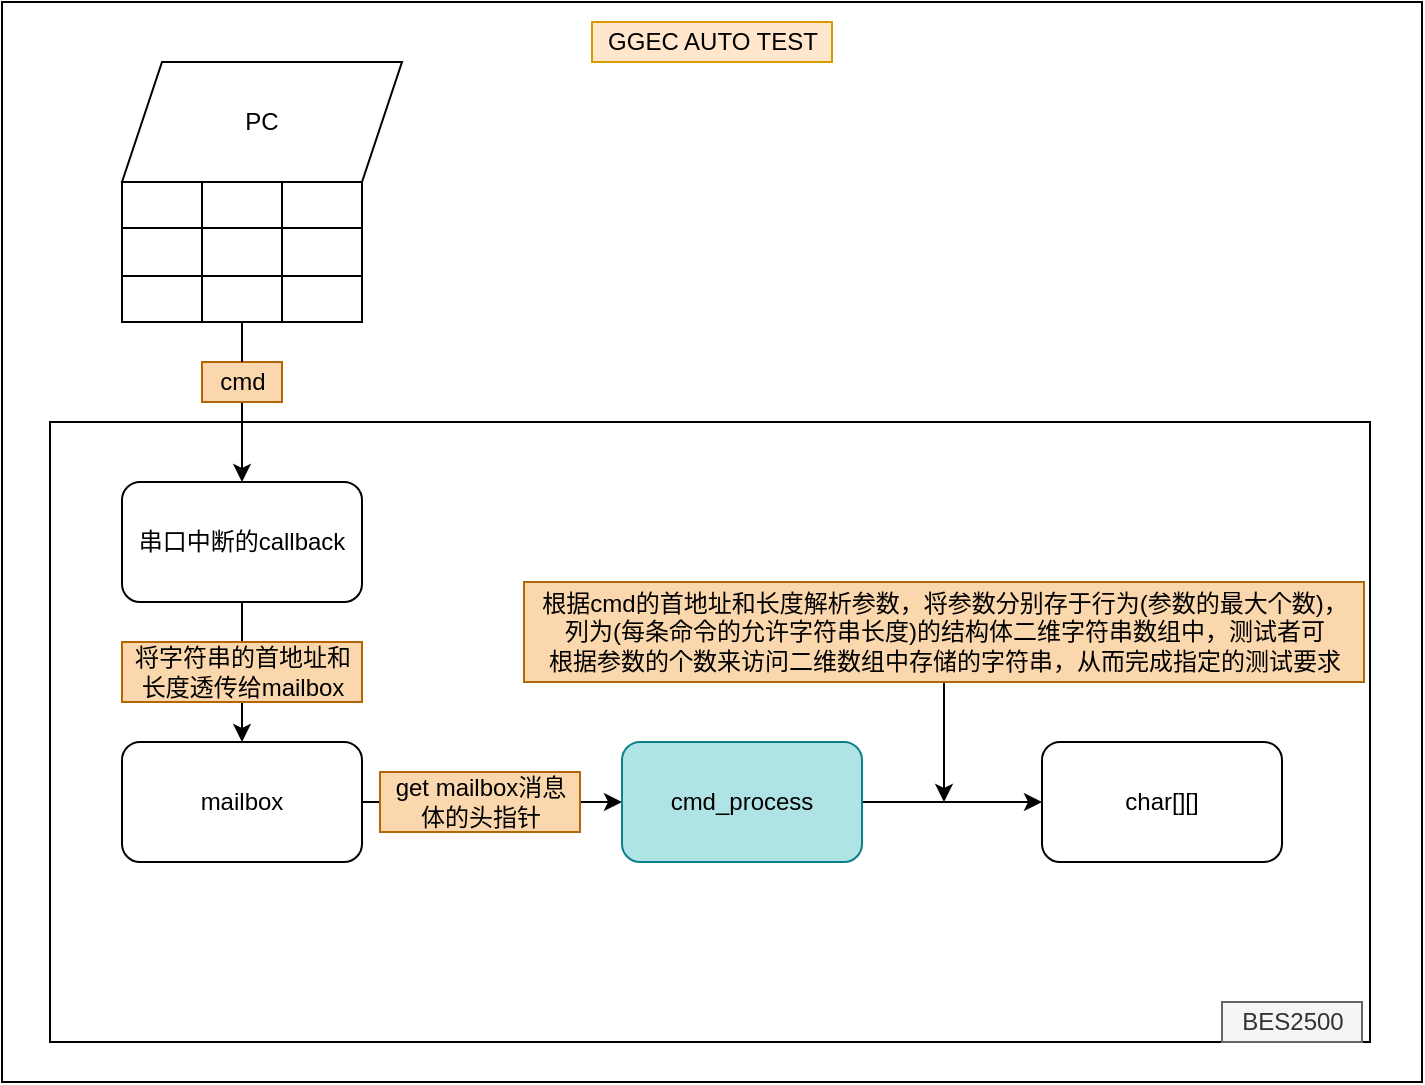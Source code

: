<mxfile version="15.7.3" type="github">
  <diagram id="-7UOtw3HwQb6NT0Dr4F6" name="Page-1">
    <mxGraphModel dx="2062" dy="1122" grid="1" gridSize="10" guides="1" tooltips="1" connect="1" arrows="1" fold="1" page="1" pageScale="1" pageWidth="827" pageHeight="1169" math="0" shadow="0">
      <root>
        <mxCell id="0" />
        <mxCell id="1" parent="0" />
        <mxCell id="cbLzj-cBFWEY3cN0Kix5-43" value="" style="rounded=0;whiteSpace=wrap;html=1;shadow=0;glass=0;" vertex="1" parent="1">
          <mxGeometry x="60" y="130" width="710" height="540" as="geometry" />
        </mxCell>
        <mxCell id="cbLzj-cBFWEY3cN0Kix5-8" value="" style="rounded=0;whiteSpace=wrap;html=1;glass=0;shadow=0;" vertex="1" parent="1">
          <mxGeometry x="84" y="340" width="660" height="310" as="geometry" />
        </mxCell>
        <mxCell id="cbLzj-cBFWEY3cN0Kix5-7" style="edgeStyle=orthogonalEdgeStyle;rounded=0;orthogonalLoop=1;jettySize=auto;html=1;exitX=0.5;exitY=1;exitDx=0;exitDy=0;entryX=0.5;entryY=0;entryDx=0;entryDy=0;startArrow=none;" edge="1" parent="1" source="cbLzj-cBFWEY3cN0Kix5-26" target="cbLzj-cBFWEY3cN0Kix5-6">
          <mxGeometry relative="1" as="geometry" />
        </mxCell>
        <mxCell id="cbLzj-cBFWEY3cN0Kix5-2" value="" style="rounded=0;whiteSpace=wrap;html=1;" vertex="1" parent="1">
          <mxGeometry x="120" y="220" width="120" height="60" as="geometry" />
        </mxCell>
        <mxCell id="cbLzj-cBFWEY3cN0Kix5-5" value="PC" style="shape=parallelogram;perimeter=parallelogramPerimeter;whiteSpace=wrap;html=1;fixedSize=1;" vertex="1" parent="1">
          <mxGeometry x="120" y="160" width="140" height="60" as="geometry" />
        </mxCell>
        <mxCell id="cbLzj-cBFWEY3cN0Kix5-25" value="" style="edgeStyle=orthogonalEdgeStyle;rounded=0;orthogonalLoop=1;jettySize=auto;html=1;" edge="1" parent="1" source="cbLzj-cBFWEY3cN0Kix5-6" target="cbLzj-cBFWEY3cN0Kix5-24">
          <mxGeometry relative="1" as="geometry" />
        </mxCell>
        <mxCell id="cbLzj-cBFWEY3cN0Kix5-6" value="串口中断的callback" style="rounded=1;whiteSpace=wrap;html=1;" vertex="1" parent="1">
          <mxGeometry x="120" y="370" width="120" height="60" as="geometry" />
        </mxCell>
        <mxCell id="cbLzj-cBFWEY3cN0Kix5-11" value="" style="shape=table;html=1;whiteSpace=wrap;startSize=0;container=1;collapsible=0;childLayout=tableLayout;rounded=0;shadow=0;glass=0;" vertex="1" parent="1">
          <mxGeometry x="120" y="220" width="120" height="70" as="geometry" />
        </mxCell>
        <mxCell id="cbLzj-cBFWEY3cN0Kix5-12" value="" style="shape=partialRectangle;html=1;whiteSpace=wrap;collapsible=0;dropTarget=0;pointerEvents=0;fillColor=none;top=0;left=0;bottom=0;right=0;points=[[0,0.5],[1,0.5]];portConstraint=eastwest;rounded=0;shadow=0;glass=0;" vertex="1" parent="cbLzj-cBFWEY3cN0Kix5-11">
          <mxGeometry width="120" height="23" as="geometry" />
        </mxCell>
        <mxCell id="cbLzj-cBFWEY3cN0Kix5-13" value="" style="shape=partialRectangle;html=1;whiteSpace=wrap;connectable=0;fillColor=none;top=0;left=0;bottom=0;right=0;overflow=hidden;pointerEvents=1;rounded=0;shadow=0;glass=0;" vertex="1" parent="cbLzj-cBFWEY3cN0Kix5-12">
          <mxGeometry width="40" height="23" as="geometry">
            <mxRectangle width="40" height="23" as="alternateBounds" />
          </mxGeometry>
        </mxCell>
        <mxCell id="cbLzj-cBFWEY3cN0Kix5-14" value="" style="shape=partialRectangle;html=1;whiteSpace=wrap;connectable=0;fillColor=none;top=0;left=0;bottom=0;right=0;overflow=hidden;pointerEvents=1;rounded=0;shadow=0;glass=0;" vertex="1" parent="cbLzj-cBFWEY3cN0Kix5-12">
          <mxGeometry x="40" width="40" height="23" as="geometry">
            <mxRectangle width="40" height="23" as="alternateBounds" />
          </mxGeometry>
        </mxCell>
        <mxCell id="cbLzj-cBFWEY3cN0Kix5-15" value="" style="shape=partialRectangle;html=1;whiteSpace=wrap;connectable=0;fillColor=none;top=0;left=0;bottom=0;right=0;overflow=hidden;pointerEvents=1;rounded=0;shadow=0;glass=0;" vertex="1" parent="cbLzj-cBFWEY3cN0Kix5-12">
          <mxGeometry x="80" width="40" height="23" as="geometry">
            <mxRectangle width="40" height="23" as="alternateBounds" />
          </mxGeometry>
        </mxCell>
        <mxCell id="cbLzj-cBFWEY3cN0Kix5-16" value="" style="shape=partialRectangle;html=1;whiteSpace=wrap;collapsible=0;dropTarget=0;pointerEvents=0;fillColor=none;top=0;left=0;bottom=0;right=0;points=[[0,0.5],[1,0.5]];portConstraint=eastwest;rounded=0;shadow=0;glass=0;" vertex="1" parent="cbLzj-cBFWEY3cN0Kix5-11">
          <mxGeometry y="23" width="120" height="24" as="geometry" />
        </mxCell>
        <mxCell id="cbLzj-cBFWEY3cN0Kix5-17" value="" style="shape=partialRectangle;html=1;whiteSpace=wrap;connectable=0;fillColor=none;top=0;left=0;bottom=0;right=0;overflow=hidden;pointerEvents=1;rounded=0;shadow=0;glass=0;" vertex="1" parent="cbLzj-cBFWEY3cN0Kix5-16">
          <mxGeometry width="40" height="24" as="geometry">
            <mxRectangle width="40" height="24" as="alternateBounds" />
          </mxGeometry>
        </mxCell>
        <mxCell id="cbLzj-cBFWEY3cN0Kix5-18" value="" style="shape=partialRectangle;html=1;whiteSpace=wrap;connectable=0;fillColor=none;top=0;left=0;bottom=0;right=0;overflow=hidden;pointerEvents=1;rounded=0;shadow=0;glass=0;" vertex="1" parent="cbLzj-cBFWEY3cN0Kix5-16">
          <mxGeometry x="40" width="40" height="24" as="geometry">
            <mxRectangle width="40" height="24" as="alternateBounds" />
          </mxGeometry>
        </mxCell>
        <mxCell id="cbLzj-cBFWEY3cN0Kix5-19" value="" style="shape=partialRectangle;html=1;whiteSpace=wrap;connectable=0;fillColor=none;top=0;left=0;bottom=0;right=0;overflow=hidden;pointerEvents=1;rounded=0;shadow=0;glass=0;" vertex="1" parent="cbLzj-cBFWEY3cN0Kix5-16">
          <mxGeometry x="80" width="40" height="24" as="geometry">
            <mxRectangle width="40" height="24" as="alternateBounds" />
          </mxGeometry>
        </mxCell>
        <mxCell id="cbLzj-cBFWEY3cN0Kix5-20" value="" style="shape=partialRectangle;html=1;whiteSpace=wrap;collapsible=0;dropTarget=0;pointerEvents=0;fillColor=none;top=0;left=0;bottom=0;right=0;points=[[0,0.5],[1,0.5]];portConstraint=eastwest;rounded=0;shadow=0;glass=0;" vertex="1" parent="cbLzj-cBFWEY3cN0Kix5-11">
          <mxGeometry y="47" width="120" height="23" as="geometry" />
        </mxCell>
        <mxCell id="cbLzj-cBFWEY3cN0Kix5-21" value="" style="shape=partialRectangle;html=1;whiteSpace=wrap;connectable=0;fillColor=none;top=0;left=0;bottom=0;right=0;overflow=hidden;pointerEvents=1;rounded=0;shadow=0;glass=0;" vertex="1" parent="cbLzj-cBFWEY3cN0Kix5-20">
          <mxGeometry width="40" height="23" as="geometry">
            <mxRectangle width="40" height="23" as="alternateBounds" />
          </mxGeometry>
        </mxCell>
        <mxCell id="cbLzj-cBFWEY3cN0Kix5-22" value="" style="shape=partialRectangle;html=1;whiteSpace=wrap;connectable=0;fillColor=none;top=0;left=0;bottom=0;right=0;overflow=hidden;pointerEvents=1;rounded=0;shadow=0;glass=0;" vertex="1" parent="cbLzj-cBFWEY3cN0Kix5-20">
          <mxGeometry x="40" width="40" height="23" as="geometry">
            <mxRectangle width="40" height="23" as="alternateBounds" />
          </mxGeometry>
        </mxCell>
        <mxCell id="cbLzj-cBFWEY3cN0Kix5-23" value="" style="shape=partialRectangle;html=1;whiteSpace=wrap;connectable=0;fillColor=none;top=0;left=0;bottom=0;right=0;overflow=hidden;pointerEvents=1;rounded=0;shadow=0;glass=0;" vertex="1" parent="cbLzj-cBFWEY3cN0Kix5-20">
          <mxGeometry x="80" width="40" height="23" as="geometry">
            <mxRectangle width="40" height="23" as="alternateBounds" />
          </mxGeometry>
        </mxCell>
        <mxCell id="cbLzj-cBFWEY3cN0Kix5-30" value="" style="edgeStyle=orthogonalEdgeStyle;rounded=0;orthogonalLoop=1;jettySize=auto;html=1;" edge="1" parent="1" source="cbLzj-cBFWEY3cN0Kix5-24" target="cbLzj-cBFWEY3cN0Kix5-29">
          <mxGeometry relative="1" as="geometry" />
        </mxCell>
        <mxCell id="cbLzj-cBFWEY3cN0Kix5-24" value="mailbox" style="rounded=1;whiteSpace=wrap;html=1;" vertex="1" parent="1">
          <mxGeometry x="120" y="500" width="120" height="60" as="geometry" />
        </mxCell>
        <mxCell id="cbLzj-cBFWEY3cN0Kix5-27" value="BES2500" style="text;html=1;align=center;verticalAlign=middle;resizable=0;points=[];autosize=1;strokeColor=#666666;fillColor=#f5f5f5;fontColor=#333333;" vertex="1" parent="1">
          <mxGeometry x="670" y="630" width="70" height="20" as="geometry" />
        </mxCell>
        <mxCell id="cbLzj-cBFWEY3cN0Kix5-28" value="将字符串的首地址和&lt;br&gt;长度透传给mailbox" style="text;html=1;align=center;verticalAlign=middle;resizable=0;points=[];autosize=1;strokeColor=#b46504;fillColor=#fad7ac;" vertex="1" parent="1">
          <mxGeometry x="120" y="450" width="120" height="30" as="geometry" />
        </mxCell>
        <mxCell id="cbLzj-cBFWEY3cN0Kix5-33" value="" style="edgeStyle=orthogonalEdgeStyle;rounded=0;orthogonalLoop=1;jettySize=auto;html=1;" edge="1" parent="1" source="cbLzj-cBFWEY3cN0Kix5-29" target="cbLzj-cBFWEY3cN0Kix5-32">
          <mxGeometry relative="1" as="geometry" />
        </mxCell>
        <mxCell id="cbLzj-cBFWEY3cN0Kix5-42" value="" style="edgeStyle=orthogonalEdgeStyle;rounded=0;orthogonalLoop=1;jettySize=auto;html=1;startArrow=none;" edge="1" parent="1" source="cbLzj-cBFWEY3cN0Kix5-34">
          <mxGeometry relative="1" as="geometry">
            <mxPoint x="531" y="446" as="sourcePoint" />
            <mxPoint x="531" y="530" as="targetPoint" />
            <Array as="points">
              <mxPoint x="531" y="470" />
              <mxPoint x="531" y="470" />
            </Array>
          </mxGeometry>
        </mxCell>
        <mxCell id="cbLzj-cBFWEY3cN0Kix5-29" value="cmd_process" style="rounded=1;whiteSpace=wrap;html=1;fillColor=#b0e3e6;strokeColor=#0e8088;" vertex="1" parent="1">
          <mxGeometry x="370" y="500" width="120" height="60" as="geometry" />
        </mxCell>
        <mxCell id="cbLzj-cBFWEY3cN0Kix5-31" value="get mailbox消息&lt;br&gt;体的头指针" style="text;html=1;align=center;verticalAlign=middle;resizable=0;points=[];autosize=1;strokeColor=#b46504;fillColor=#fad7ac;" vertex="1" parent="1">
          <mxGeometry x="249" y="515" width="100" height="30" as="geometry" />
        </mxCell>
        <mxCell id="cbLzj-cBFWEY3cN0Kix5-32" value="char[][]" style="rounded=1;whiteSpace=wrap;html=1;" vertex="1" parent="1">
          <mxGeometry x="580" y="500" width="120" height="60" as="geometry" />
        </mxCell>
        <mxCell id="cbLzj-cBFWEY3cN0Kix5-44" value="GGEC AUTO TEST" style="text;html=1;align=center;verticalAlign=middle;resizable=0;points=[];autosize=1;strokeColor=#d79b00;fillColor=#ffe6cc;" vertex="1" parent="1">
          <mxGeometry x="355" y="140" width="120" height="20" as="geometry" />
        </mxCell>
        <mxCell id="cbLzj-cBFWEY3cN0Kix5-34" value="根据cmd的首地址和长度解析参数，将参数分别存于行为(参数的最大个数)，&lt;br&gt;列为(每条命令的允许字符串长度)的结构体二维字符串数组中，测试者可&lt;br&gt;根据参数的个数来访问二维数组中存储的字符串，从而完成指定的测试要求" style="text;html=1;align=center;verticalAlign=middle;resizable=0;points=[];autosize=1;strokeColor=#b46504;fillColor=#fad7ac;" vertex="1" parent="1">
          <mxGeometry x="321" y="420" width="420" height="50" as="geometry" />
        </mxCell>
        <mxCell id="cbLzj-cBFWEY3cN0Kix5-26" value="cmd" style="text;html=1;align=center;verticalAlign=middle;resizable=0;points=[];autosize=1;strokeColor=#b46504;fillColor=#fad7ac;" vertex="1" parent="1">
          <mxGeometry x="160" y="310" width="40" height="20" as="geometry" />
        </mxCell>
        <mxCell id="cbLzj-cBFWEY3cN0Kix5-46" value="" style="edgeStyle=orthogonalEdgeStyle;rounded=0;orthogonalLoop=1;jettySize=auto;html=1;entryX=0.5;entryY=0;entryDx=0;entryDy=0;endArrow=none;" edge="1" parent="1" target="cbLzj-cBFWEY3cN0Kix5-26">
          <mxGeometry relative="1" as="geometry">
            <mxPoint x="180" y="290" as="sourcePoint" />
            <mxPoint x="180" y="370" as="targetPoint" />
          </mxGeometry>
        </mxCell>
      </root>
    </mxGraphModel>
  </diagram>
</mxfile>
